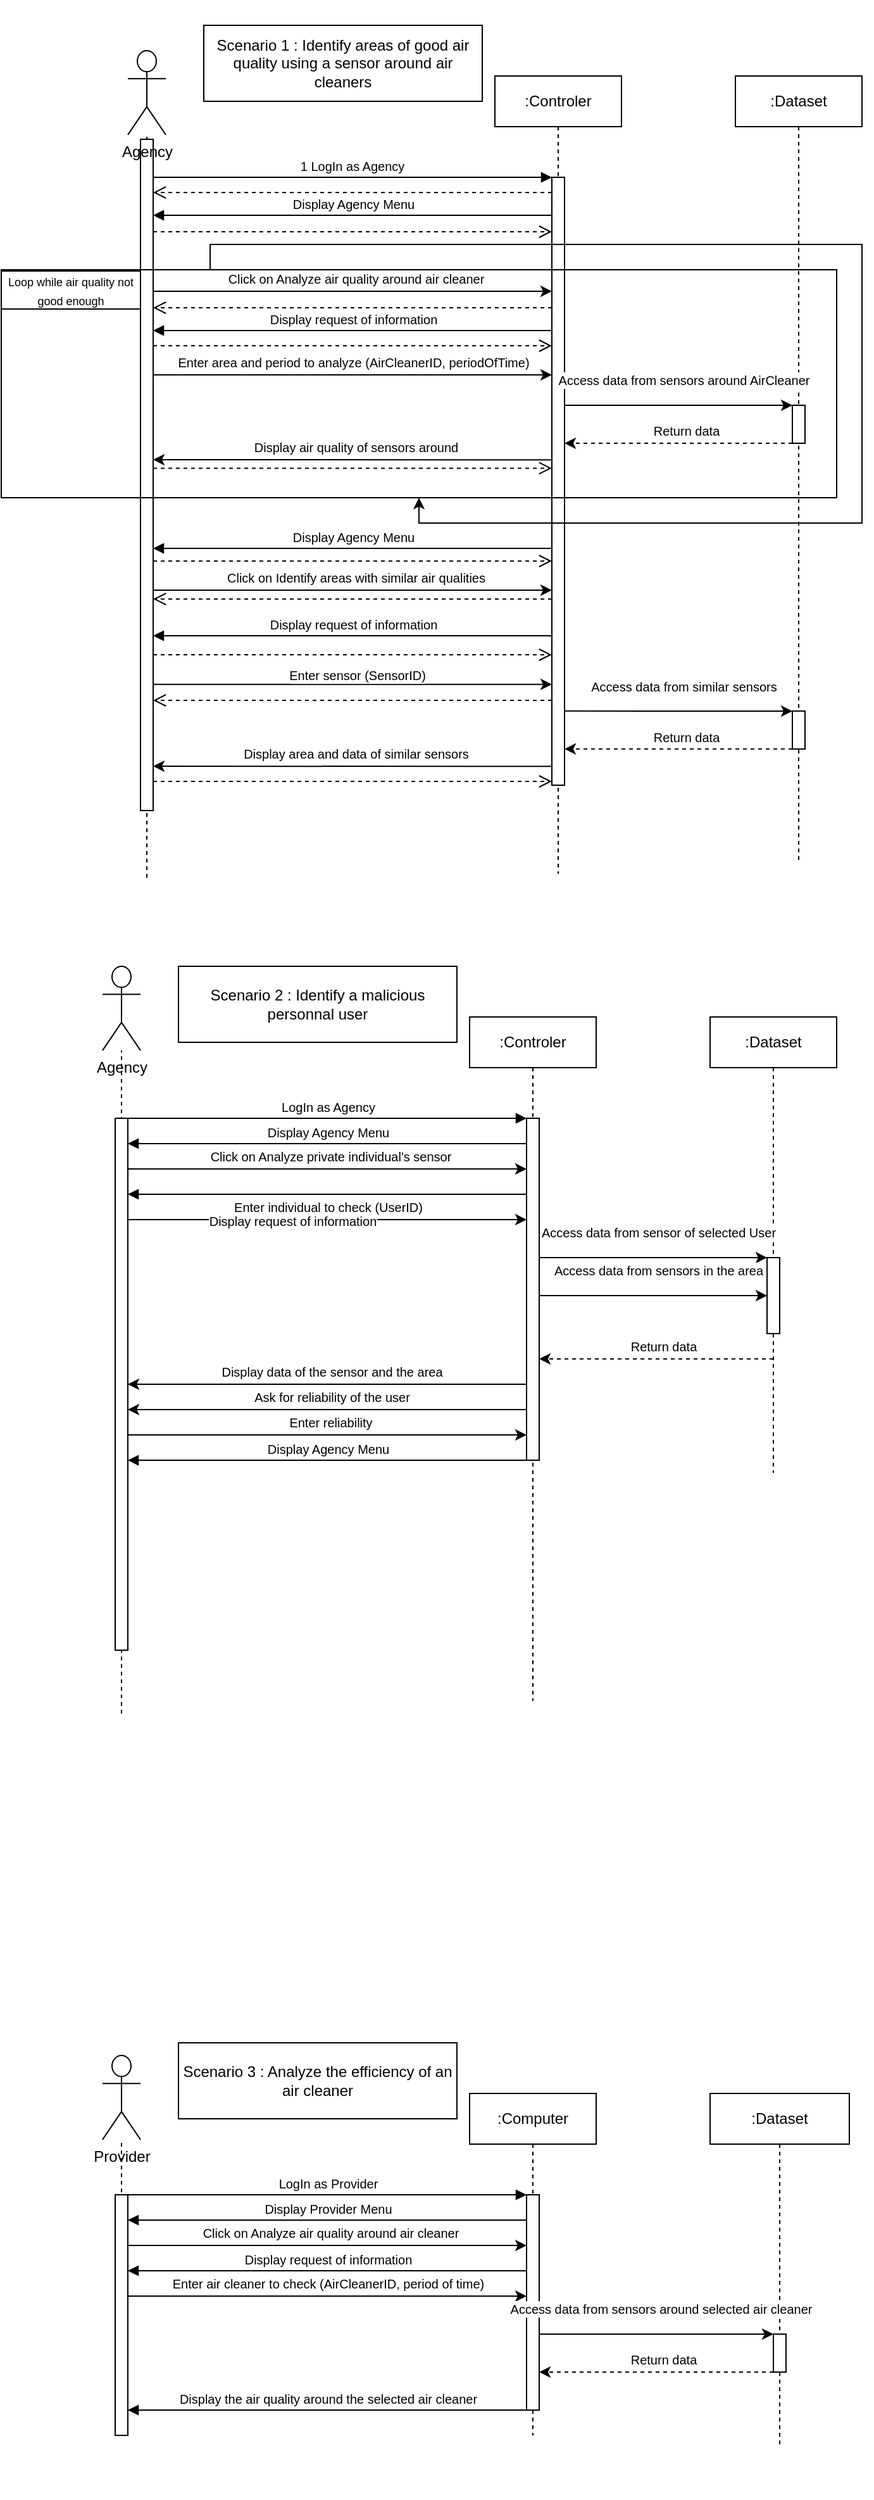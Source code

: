 <mxfile version="24.5.3" type="github">
  <diagram name="Page-1" id="2YBvvXClWsGukQMizWep">
    <mxGraphModel dx="1845" dy="1639" grid="1" gridSize="10" guides="1" tooltips="1" connect="1" arrows="1" fold="1" page="1" pageScale="1" pageWidth="850" pageHeight="1100" math="0" shadow="0">
      <root>
        <mxCell id="0" />
        <mxCell id="1" parent="0" />
        <mxCell id="IGTpVywdScjhedYOJICQ-6" value="" style="endArrow=none;dashed=1;html=1;rounded=0;" parent="1" target="IGTpVywdScjhedYOJICQ-1" edge="1">
          <mxGeometry width="50" height="50" relative="1" as="geometry">
            <mxPoint x="-75" y="670" as="sourcePoint" />
            <mxPoint x="-60" y="100" as="targetPoint" />
          </mxGeometry>
        </mxCell>
        <mxCell id="IGTpVywdScjhedYOJICQ-5" value="" style="group" parent="1" vertex="1" connectable="0">
          <mxGeometry x="-90" y="-23" width="580" height="690" as="geometry" />
        </mxCell>
        <mxCell id="aM9ryv3xv72pqoxQDRHE-2" value="" style="html=1;points=[];perimeter=orthogonalPerimeter;outlineConnect=0;targetShapes=umlLifeline;portConstraint=eastwest;newEdgeStyle={&quot;edgeStyle&quot;:&quot;elbowEdgeStyle&quot;,&quot;elbow&quot;:&quot;vertical&quot;,&quot;curved&quot;:0,&quot;rounded&quot;:0};" parent="IGTpVywdScjhedYOJICQ-5" vertex="1">
          <mxGeometry x="10" y="110" width="10" height="530" as="geometry" />
        </mxCell>
        <mxCell id="aM9ryv3xv72pqoxQDRHE-7" value="&lt;font style=&quot;font-size: 10px;&quot;&gt;1 LogIn as Agency&lt;/font&gt;" style="html=1;verticalAlign=bottom;endArrow=block;edgeStyle=elbowEdgeStyle;elbow=vertical;curved=0;rounded=0;" parent="IGTpVywdScjhedYOJICQ-5" target="aM9ryv3xv72pqoxQDRHE-6" edge="1">
          <mxGeometry x="-0.002" relative="1" as="geometry">
            <mxPoint x="20" y="140" as="sourcePoint" />
            <Array as="points">
              <mxPoint x="250" y="140" />
            </Array>
            <mxPoint as="offset" />
          </mxGeometry>
        </mxCell>
        <mxCell id="IGTpVywdScjhedYOJICQ-1" value="&lt;div&gt;Agency&lt;/div&gt;&lt;div&gt;&lt;br&gt;&lt;/div&gt;" style="shape=umlActor;verticalLabelPosition=bottom;verticalAlign=top;html=1;outlineConnect=0;" parent="IGTpVywdScjhedYOJICQ-5" vertex="1">
          <mxGeometry y="40" width="30" height="66.43" as="geometry" />
        </mxCell>
        <mxCell id="IGTpVywdScjhedYOJICQ-22" value="Scenario 1 : Identify areas of good air quality using a sensor around air cleaners" style="rounded=0;whiteSpace=wrap;html=1;" parent="IGTpVywdScjhedYOJICQ-5" vertex="1">
          <mxGeometry x="60" y="20" width="220" height="60" as="geometry" />
        </mxCell>
        <mxCell id="aM9ryv3xv72pqoxQDRHE-5" value="&lt;div&gt;:Controler&lt;/div&gt;" style="shape=umlLifeline;perimeter=lifelinePerimeter;whiteSpace=wrap;html=1;container=0;dropTarget=0;collapsible=0;recursiveResize=0;outlineConnect=0;portConstraint=eastwest;newEdgeStyle={&quot;edgeStyle&quot;:&quot;elbowEdgeStyle&quot;,&quot;elbow&quot;:&quot;vertical&quot;,&quot;curved&quot;:0,&quot;rounded&quot;:0};" parent="IGTpVywdScjhedYOJICQ-5" vertex="1">
          <mxGeometry x="290" y="60" width="100" height="630" as="geometry" />
        </mxCell>
        <mxCell id="aM9ryv3xv72pqoxQDRHE-6" value="" style="html=1;points=[];perimeter=orthogonalPerimeter;outlineConnect=0;targetShapes=umlLifeline;portConstraint=eastwest;newEdgeStyle={&quot;edgeStyle&quot;:&quot;elbowEdgeStyle&quot;,&quot;elbow&quot;:&quot;vertical&quot;,&quot;curved&quot;:0,&quot;rounded&quot;:0};" parent="aM9ryv3xv72pqoxQDRHE-5" vertex="1">
          <mxGeometry x="45" y="80" width="10" height="480" as="geometry" />
        </mxCell>
        <mxCell id="IGTpVywdScjhedYOJICQ-28" value="&lt;div&gt;:Dataset&lt;/div&gt;" style="shape=umlLifeline;perimeter=lifelinePerimeter;whiteSpace=wrap;html=1;container=0;dropTarget=0;collapsible=0;recursiveResize=0;outlineConnect=0;portConstraint=eastwest;newEdgeStyle={&quot;edgeStyle&quot;:&quot;elbowEdgeStyle&quot;,&quot;elbow&quot;:&quot;vertical&quot;,&quot;curved&quot;:0,&quot;rounded&quot;:0};" parent="IGTpVywdScjhedYOJICQ-5" vertex="1">
          <mxGeometry x="480" y="60" width="100" height="620" as="geometry" />
        </mxCell>
        <mxCell id="aM9ryv3xv72pqoxQDRHE-9" value="&lt;font style=&quot;font-size: 10px;&quot;&gt;Display Agency Menu&lt;/font&gt;" style="html=1;verticalAlign=bottom;endArrow=block;edgeStyle=elbowEdgeStyle;elbow=vertical;curved=0;rounded=0;" parent="IGTpVywdScjhedYOJICQ-5" edge="1">
          <mxGeometry relative="1" as="geometry">
            <mxPoint x="335" y="170" as="sourcePoint" />
            <Array as="points">
              <mxPoint x="130" y="170" />
              <mxPoint x="260" y="190" />
            </Array>
            <mxPoint x="20" y="170" as="targetPoint" />
          </mxGeometry>
        </mxCell>
        <mxCell id="IGTpVywdScjhedYOJICQ-29" value="" style="html=1;points=[];perimeter=orthogonalPerimeter;outlineConnect=0;targetShapes=umlLifeline;portConstraint=eastwest;newEdgeStyle={&quot;edgeStyle&quot;:&quot;elbowEdgeStyle&quot;,&quot;elbow&quot;:&quot;vertical&quot;,&quot;curved&quot;:0,&quot;rounded&quot;:0};" parent="IGTpVywdScjhedYOJICQ-5" vertex="1">
          <mxGeometry x="525" y="320" width="10" height="30" as="geometry" />
        </mxCell>
        <mxCell id="IGTpVywdScjhedYOJICQ-8" style="edgeStyle=elbowEdgeStyle;rounded=0;orthogonalLoop=1;jettySize=auto;html=1;elbow=vertical;curved=0;" parent="IGTpVywdScjhedYOJICQ-5" edge="1">
          <mxGeometry relative="1" as="geometry">
            <mxPoint x="20" y="230.0" as="sourcePoint" />
            <mxPoint x="335" y="230.0" as="targetPoint" />
          </mxGeometry>
        </mxCell>
        <mxCell id="IGTpVywdScjhedYOJICQ-9" value="&lt;font style=&quot;font-size: 10px;&quot;&gt;Click on Analyze air quality around air cleaner&lt;/font&gt;" style="edgeLabel;html=1;align=center;verticalAlign=middle;resizable=0;points=[];" parent="IGTpVywdScjhedYOJICQ-8" vertex="1" connectable="0">
          <mxGeometry x="0.154" y="2" relative="1" as="geometry">
            <mxPoint x="-22" y="-8" as="offset" />
          </mxGeometry>
        </mxCell>
        <mxCell id="IGTpVywdScjhedYOJICQ-14" style="edgeStyle=elbowEdgeStyle;rounded=0;orthogonalLoop=1;jettySize=auto;html=1;elbow=vertical;curved=0;" parent="IGTpVywdScjhedYOJICQ-5" edge="1">
          <mxGeometry relative="1" as="geometry">
            <mxPoint x="335" y="296" as="targetPoint" />
            <Array as="points">
              <mxPoint x="230" y="296" />
              <mxPoint x="180" y="316" />
              <mxPoint x="230" y="296" />
              <mxPoint x="180" y="296" />
            </Array>
            <mxPoint x="20" y="296" as="sourcePoint" />
          </mxGeometry>
        </mxCell>
        <mxCell id="IGTpVywdScjhedYOJICQ-15" value="&lt;font style=&quot;font-size: 10px;&quot;&gt;Enter area and period to analyze (AirCleanerID, periodOfTime)&lt;br&gt;&lt;/font&gt;" style="edgeLabel;html=1;align=center;verticalAlign=middle;resizable=0;points=[];" parent="IGTpVywdScjhedYOJICQ-14" vertex="1" connectable="0">
          <mxGeometry x="0.084" relative="1" as="geometry">
            <mxPoint x="-13" y="-10" as="offset" />
          </mxGeometry>
        </mxCell>
        <mxCell id="IGTpVywdScjhedYOJICQ-18" style="edgeStyle=elbowEdgeStyle;rounded=0;orthogonalLoop=1;jettySize=auto;html=1;elbow=vertical;curved=0;" parent="IGTpVywdScjhedYOJICQ-5" edge="1">
          <mxGeometry relative="1" as="geometry">
            <mxPoint x="335" y="363.103" as="sourcePoint" />
            <mxPoint x="20" y="363.103" as="targetPoint" />
          </mxGeometry>
        </mxCell>
        <mxCell id="IGTpVywdScjhedYOJICQ-19" value="&lt;font style=&quot;font-size: 10px;&quot;&gt;Display air quality of sensors around &lt;/font&gt;" style="edgeLabel;html=1;align=center;verticalAlign=middle;resizable=0;points=[];" parent="IGTpVywdScjhedYOJICQ-18" vertex="1" connectable="0">
          <mxGeometry x="-0.113" y="-2" relative="1" as="geometry">
            <mxPoint x="-15" y="-8" as="offset" />
          </mxGeometry>
        </mxCell>
        <mxCell id="IGTpVywdScjhedYOJICQ-23" style="edgeStyle=elbowEdgeStyle;rounded=0;orthogonalLoop=1;jettySize=auto;html=1;elbow=vertical;curved=0;" parent="IGTpVywdScjhedYOJICQ-5" edge="1">
          <mxGeometry relative="1" as="geometry">
            <mxPoint x="20" y="540.43" as="sourcePoint" />
            <mxPoint x="335" y="540.43" as="targetPoint" />
            <Array as="points">
              <mxPoint x="230" y="540.43" />
              <mxPoint x="210" y="510.43" />
            </Array>
          </mxGeometry>
        </mxCell>
        <mxCell id="IGTpVywdScjhedYOJICQ-37" value="&lt;font style=&quot;font-size: 10px;&quot;&gt;Enter sensor (SensorID)&lt;/font&gt;" style="edgeLabel;html=1;align=center;verticalAlign=middle;resizable=0;points=[];" parent="IGTpVywdScjhedYOJICQ-23" vertex="1" connectable="0">
          <mxGeometry x="0.019" y="1" relative="1" as="geometry">
            <mxPoint y="-7" as="offset" />
          </mxGeometry>
        </mxCell>
        <mxCell id="IGTpVywdScjhedYOJICQ-30" style="edgeStyle=elbowEdgeStyle;rounded=0;orthogonalLoop=1;jettySize=auto;html=1;elbow=vertical;curved=0;" parent="IGTpVywdScjhedYOJICQ-5" edge="1">
          <mxGeometry relative="1" as="geometry">
            <mxPoint x="345.0" y="320" as="sourcePoint" />
            <mxPoint x="525" y="320" as="targetPoint" />
          </mxGeometry>
        </mxCell>
        <mxCell id="IGTpVywdScjhedYOJICQ-31" value="&lt;font style=&quot;font-size: 10px;&quot;&gt;Access data from sensors around AirCleaner&lt;/font&gt;" style="edgeLabel;html=1;align=center;verticalAlign=middle;resizable=0;points=[];" parent="IGTpVywdScjhedYOJICQ-30" vertex="1" connectable="0">
          <mxGeometry x="-0.267" relative="1" as="geometry">
            <mxPoint x="28" y="-20" as="offset" />
          </mxGeometry>
        </mxCell>
        <mxCell id="IGTpVywdScjhedYOJICQ-32" style="edgeStyle=elbowEdgeStyle;rounded=0;orthogonalLoop=1;jettySize=auto;html=1;elbow=vertical;curved=0;dashed=1;" parent="IGTpVywdScjhedYOJICQ-5" edge="1">
          <mxGeometry relative="1" as="geometry">
            <mxPoint x="525" y="349.997" as="sourcePoint" />
            <mxPoint x="345" y="349.997" as="targetPoint" />
          </mxGeometry>
        </mxCell>
        <mxCell id="IGTpVywdScjhedYOJICQ-33" value="&lt;font style=&quot;font-size: 10px;&quot;&gt;Return data&lt;/font&gt;" style="edgeLabel;html=1;align=center;verticalAlign=middle;resizable=0;points=[];" parent="IGTpVywdScjhedYOJICQ-32" vertex="1" connectable="0">
          <mxGeometry x="-0.181" y="2" relative="1" as="geometry">
            <mxPoint x="-11" y="-12" as="offset" />
          </mxGeometry>
        </mxCell>
        <mxCell id="IGTpVywdScjhedYOJICQ-34" value="&lt;font style=&quot;font-size: 10px;&quot;&gt;Display Agency Menu&lt;/font&gt;" style="html=1;verticalAlign=bottom;endArrow=block;edgeStyle=elbowEdgeStyle;elbow=vertical;curved=0;rounded=0;" parent="IGTpVywdScjhedYOJICQ-5" edge="1">
          <mxGeometry relative="1" as="geometry">
            <mxPoint x="335" y="433" as="sourcePoint" />
            <Array as="points">
              <mxPoint x="130" y="433" />
              <mxPoint x="260" y="453" />
            </Array>
            <mxPoint x="20" y="433" as="targetPoint" />
          </mxGeometry>
        </mxCell>
        <mxCell id="IGTpVywdScjhedYOJICQ-35" style="edgeStyle=elbowEdgeStyle;rounded=0;orthogonalLoop=1;jettySize=auto;html=1;elbow=vertical;curved=0;" parent="IGTpVywdScjhedYOJICQ-5" edge="1">
          <mxGeometry relative="1" as="geometry">
            <mxPoint x="20" y="466.0" as="sourcePoint" />
            <mxPoint x="335" y="466.0" as="targetPoint" />
          </mxGeometry>
        </mxCell>
        <mxCell id="IGTpVywdScjhedYOJICQ-36" value="&lt;font style=&quot;font-size: 10px;&quot;&gt;Click on Identify areas with similar air qualities&lt;br&gt;&lt;/font&gt;" style="edgeLabel;html=1;align=center;verticalAlign=middle;resizable=0;points=[];" parent="IGTpVywdScjhedYOJICQ-35" vertex="1" connectable="0">
          <mxGeometry x="0.154" y="2" relative="1" as="geometry">
            <mxPoint x="-22" y="-8" as="offset" />
          </mxGeometry>
        </mxCell>
        <mxCell id="IGTpVywdScjhedYOJICQ-38" value="&lt;font style=&quot;font-size: 10px;&quot;&gt;Display request of information&lt;br&gt;&lt;/font&gt;" style="html=1;verticalAlign=bottom;endArrow=block;edgeStyle=elbowEdgeStyle;elbow=vertical;curved=0;rounded=0;" parent="IGTpVywdScjhedYOJICQ-5" edge="1">
          <mxGeometry relative="1" as="geometry">
            <mxPoint x="335" y="502" as="sourcePoint" />
            <Array as="points">
              <mxPoint x="130" y="502" />
              <mxPoint x="260" y="522" />
            </Array>
            <mxPoint x="20" y="502" as="targetPoint" />
          </mxGeometry>
        </mxCell>
        <mxCell id="IGTpVywdScjhedYOJICQ-39" value="&lt;font style=&quot;font-size: 10px;&quot;&gt;Display request of information&lt;br&gt;&lt;/font&gt;" style="html=1;verticalAlign=bottom;endArrow=block;edgeStyle=elbowEdgeStyle;elbow=vertical;curved=0;rounded=0;" parent="IGTpVywdScjhedYOJICQ-5" edge="1">
          <mxGeometry relative="1" as="geometry">
            <mxPoint x="335" y="261" as="sourcePoint" />
            <Array as="points">
              <mxPoint x="130" y="261" />
              <mxPoint x="260" y="281" />
            </Array>
            <mxPoint x="20" y="261" as="targetPoint" />
          </mxGeometry>
        </mxCell>
        <mxCell id="IGTpVywdScjhedYOJICQ-50" style="edgeStyle=elbowEdgeStyle;rounded=0;orthogonalLoop=1;jettySize=auto;html=1;elbow=vertical;curved=0;" parent="IGTpVywdScjhedYOJICQ-5" edge="1">
          <mxGeometry relative="1" as="geometry">
            <mxPoint x="335" y="605.143" as="sourcePoint" />
            <mxPoint x="20" y="605.143" as="targetPoint" />
          </mxGeometry>
        </mxCell>
        <mxCell id="IGTpVywdScjhedYOJICQ-51" value="&lt;font style=&quot;font-size: 10px;&quot;&gt;Display area and data of similar sensors &lt;/font&gt;" style="edgeLabel;html=1;align=center;verticalAlign=middle;resizable=0;points=[];" parent="IGTpVywdScjhedYOJICQ-50" vertex="1" connectable="0">
          <mxGeometry x="-0.113" y="-2" relative="1" as="geometry">
            <mxPoint x="-15" y="-8" as="offset" />
          </mxGeometry>
        </mxCell>
        <mxCell id="IGTpVywdScjhedYOJICQ-57" value="&lt;font style=&quot;font-size: 9px;&quot;&gt;Loop while air quality not good enough&lt;/font&gt;" style="rounded=0;whiteSpace=wrap;html=1;" parent="IGTpVywdScjhedYOJICQ-5" vertex="1">
          <mxGeometry x="-100" y="214" width="110" height="30" as="geometry" />
        </mxCell>
        <mxCell id="IGTpVywdScjhedYOJICQ-40" value="" style="html=1;points=[];perimeter=orthogonalPerimeter;outlineConnect=0;targetShapes=umlLifeline;portConstraint=eastwest;newEdgeStyle={&quot;edgeStyle&quot;:&quot;elbowEdgeStyle&quot;,&quot;elbow&quot;:&quot;vertical&quot;,&quot;curved&quot;:0,&quot;rounded&quot;:0};" parent="IGTpVywdScjhedYOJICQ-5" vertex="1">
          <mxGeometry x="525" y="561.43" width="10" height="30" as="geometry" />
        </mxCell>
        <mxCell id="IGTpVywdScjhedYOJICQ-45" style="edgeStyle=elbowEdgeStyle;rounded=0;orthogonalLoop=1;jettySize=auto;html=1;elbow=vertical;curved=0;" parent="IGTpVywdScjhedYOJICQ-5" edge="1">
          <mxGeometry relative="1" as="geometry">
            <mxPoint x="345" y="561.433" as="sourcePoint" />
            <mxPoint x="525" y="561.433" as="targetPoint" />
          </mxGeometry>
        </mxCell>
        <mxCell id="IGTpVywdScjhedYOJICQ-46" value="&lt;div&gt;&lt;font style=&quot;font-size: 10px;&quot;&gt;Access data from similar sensors&lt;/font&gt;&lt;/div&gt;" style="edgeLabel;html=1;align=center;verticalAlign=middle;resizable=0;points=[];" parent="IGTpVywdScjhedYOJICQ-45" vertex="1" connectable="0">
          <mxGeometry x="-0.267" relative="1" as="geometry">
            <mxPoint x="28" y="-20" as="offset" />
          </mxGeometry>
        </mxCell>
        <mxCell id="IGTpVywdScjhedYOJICQ-47" style="edgeStyle=elbowEdgeStyle;rounded=0;orthogonalLoop=1;jettySize=auto;html=1;elbow=vertical;curved=0;dashed=1;" parent="IGTpVywdScjhedYOJICQ-5" source="IGTpVywdScjhedYOJICQ-40" edge="1">
          <mxGeometry relative="1" as="geometry">
            <mxPoint x="515" y="591.466" as="sourcePoint" />
            <mxPoint x="345" y="591.43" as="targetPoint" />
            <Array as="points">
              <mxPoint x="400" y="591.43" />
            </Array>
          </mxGeometry>
        </mxCell>
        <mxCell id="IGTpVywdScjhedYOJICQ-48" value="&lt;font style=&quot;font-size: 10px;&quot;&gt;Return data&lt;/font&gt;" style="edgeLabel;html=1;align=center;verticalAlign=middle;resizable=0;points=[];" parent="IGTpVywdScjhedYOJICQ-47" vertex="1" connectable="0">
          <mxGeometry x="-0.181" y="2" relative="1" as="geometry">
            <mxPoint x="-11" y="-12" as="offset" />
          </mxGeometry>
        </mxCell>
        <mxCell id="MR5gXrPEWaGG3n3_YcXf-1" value="" style="html=1;verticalAlign=bottom;endArrow=open;dashed=1;endSize=8;curved=0;rounded=0;" edge="1" parent="IGTpVywdScjhedYOJICQ-5">
          <mxGeometry relative="1" as="geometry">
            <mxPoint x="335" y="152" as="sourcePoint" />
            <mxPoint x="20" y="152" as="targetPoint" />
          </mxGeometry>
        </mxCell>
        <mxCell id="MR5gXrPEWaGG3n3_YcXf-4" value="" style="html=1;verticalAlign=bottom;endArrow=open;dashed=1;endSize=8;curved=0;rounded=0;" edge="1" parent="IGTpVywdScjhedYOJICQ-5">
          <mxGeometry relative="1" as="geometry">
            <mxPoint x="20" y="183" as="sourcePoint" />
            <mxPoint x="335" y="183" as="targetPoint" />
          </mxGeometry>
        </mxCell>
        <mxCell id="MR5gXrPEWaGG3n3_YcXf-10" value="" style="html=1;verticalAlign=bottom;endArrow=open;dashed=1;endSize=8;curved=0;rounded=0;" edge="1" parent="IGTpVywdScjhedYOJICQ-5">
          <mxGeometry relative="1" as="geometry">
            <mxPoint x="335" y="243.0" as="sourcePoint" />
            <mxPoint x="20" y="243.0" as="targetPoint" />
          </mxGeometry>
        </mxCell>
        <mxCell id="MR5gXrPEWaGG3n3_YcXf-11" value="" style="html=1;verticalAlign=bottom;endArrow=open;dashed=1;endSize=8;curved=0;rounded=0;" edge="1" parent="IGTpVywdScjhedYOJICQ-5">
          <mxGeometry relative="1" as="geometry">
            <mxPoint x="20" y="273" as="sourcePoint" />
            <mxPoint x="335" y="273" as="targetPoint" />
          </mxGeometry>
        </mxCell>
        <mxCell id="MR5gXrPEWaGG3n3_YcXf-14" value="" style="html=1;verticalAlign=bottom;endArrow=open;dashed=1;endSize=8;curved=0;rounded=0;" edge="1" parent="IGTpVywdScjhedYOJICQ-5">
          <mxGeometry relative="1" as="geometry">
            <mxPoint x="20" y="443.0" as="sourcePoint" />
            <mxPoint x="335" y="443.0" as="targetPoint" />
          </mxGeometry>
        </mxCell>
        <mxCell id="MR5gXrPEWaGG3n3_YcXf-15" value="" style="html=1;verticalAlign=bottom;endArrow=open;dashed=1;endSize=8;curved=0;rounded=0;" edge="1" parent="IGTpVywdScjhedYOJICQ-5">
          <mxGeometry relative="1" as="geometry">
            <mxPoint x="20" y="517" as="sourcePoint" />
            <mxPoint x="335" y="517" as="targetPoint" />
          </mxGeometry>
        </mxCell>
        <mxCell id="MR5gXrPEWaGG3n3_YcXf-16" value="" style="html=1;verticalAlign=bottom;endArrow=open;dashed=1;endSize=8;curved=0;rounded=0;" edge="1" parent="IGTpVywdScjhedYOJICQ-5">
          <mxGeometry relative="1" as="geometry">
            <mxPoint x="20" y="617" as="sourcePoint" />
            <mxPoint x="335" y="617" as="targetPoint" />
          </mxGeometry>
        </mxCell>
        <mxCell id="MR5gXrPEWaGG3n3_YcXf-17" value="" style="html=1;verticalAlign=bottom;endArrow=open;dashed=1;endSize=8;curved=0;rounded=0;" edge="1" parent="IGTpVywdScjhedYOJICQ-5">
          <mxGeometry relative="1" as="geometry">
            <mxPoint x="335" y="473" as="sourcePoint" />
            <mxPoint x="20" y="473" as="targetPoint" />
          </mxGeometry>
        </mxCell>
        <mxCell id="MR5gXrPEWaGG3n3_YcXf-18" value="" style="html=1;verticalAlign=bottom;endArrow=open;dashed=1;endSize=8;curved=0;rounded=0;" edge="1" parent="IGTpVywdScjhedYOJICQ-5">
          <mxGeometry relative="1" as="geometry">
            <mxPoint x="335" y="553" as="sourcePoint" />
            <mxPoint x="20" y="553" as="targetPoint" />
          </mxGeometry>
        </mxCell>
        <mxCell id="IGTpVywdScjhedYOJICQ-58" value=":Controler" style="shape=umlLifeline;perimeter=lifelinePerimeter;whiteSpace=wrap;html=1;container=0;dropTarget=0;collapsible=0;recursiveResize=0;outlineConnect=0;portConstraint=eastwest;newEdgeStyle={&quot;edgeStyle&quot;:&quot;elbowEdgeStyle&quot;,&quot;elbow&quot;:&quot;vertical&quot;,&quot;curved&quot;:0,&quot;rounded&quot;:0};" parent="1" vertex="1">
          <mxGeometry x="180" y="780" width="100" height="540" as="geometry" />
        </mxCell>
        <mxCell id="IGTpVywdScjhedYOJICQ-59" value="" style="html=1;points=[];perimeter=orthogonalPerimeter;outlineConnect=0;targetShapes=umlLifeline;portConstraint=eastwest;newEdgeStyle={&quot;edgeStyle&quot;:&quot;elbowEdgeStyle&quot;,&quot;elbow&quot;:&quot;vertical&quot;,&quot;curved&quot;:0,&quot;rounded&quot;:0};" parent="IGTpVywdScjhedYOJICQ-58" vertex="1">
          <mxGeometry x="45" y="80" width="10" height="270" as="geometry" />
        </mxCell>
        <mxCell id="IGTpVywdScjhedYOJICQ-60" value="&lt;font style=&quot;font-size: 10px;&quot;&gt;LogIn as Agency&lt;/font&gt;" style="html=1;verticalAlign=bottom;endArrow=block;edgeStyle=elbowEdgeStyle;elbow=vertical;curved=0;rounded=0;" parent="1" source="IGTpVywdScjhedYOJICQ-65" target="IGTpVywdScjhedYOJICQ-59" edge="1">
          <mxGeometry relative="1" as="geometry">
            <mxPoint x="155" y="870" as="sourcePoint" />
            <Array as="points">
              <mxPoint x="140" y="860" />
            </Array>
          </mxGeometry>
        </mxCell>
        <mxCell id="IGTpVywdScjhedYOJICQ-61" value="&lt;font style=&quot;font-size: 10px;&quot;&gt;Display Agency Menu&lt;/font&gt;" style="html=1;verticalAlign=bottom;endArrow=block;edgeStyle=elbowEdgeStyle;elbow=vertical;curved=0;rounded=0;" parent="1" source="IGTpVywdScjhedYOJICQ-59" target="IGTpVywdScjhedYOJICQ-65" edge="1">
          <mxGeometry relative="1" as="geometry">
            <mxPoint x="135" y="900" as="sourcePoint" />
            <Array as="points">
              <mxPoint x="20" y="880" />
              <mxPoint x="150" y="900" />
            </Array>
            <mxPoint x="-80" y="900" as="targetPoint" />
          </mxGeometry>
        </mxCell>
        <mxCell id="IGTpVywdScjhedYOJICQ-62" value="" style="endArrow=none;dashed=1;html=1;rounded=0;" parent="1" target="IGTpVywdScjhedYOJICQ-64" edge="1">
          <mxGeometry width="50" height="50" relative="1" as="geometry">
            <mxPoint x="-95" y="1330" as="sourcePoint" />
            <mxPoint x="-100" y="840" as="targetPoint" />
          </mxGeometry>
        </mxCell>
        <mxCell id="IGTpVywdScjhedYOJICQ-63" value="" style="group" parent="1" vertex="1" connectable="0">
          <mxGeometry x="-110" y="1100" width="540" height="480" as="geometry" />
        </mxCell>
        <mxCell id="IGTpVywdScjhedYOJICQ-65" value="" style="html=1;points=[];perimeter=orthogonalPerimeter;outlineConnect=0;targetShapes=umlLifeline;portConstraint=eastwest;newEdgeStyle={&quot;edgeStyle&quot;:&quot;elbowEdgeStyle&quot;,&quot;elbow&quot;:&quot;vertical&quot;,&quot;curved&quot;:0,&quot;rounded&quot;:0};" parent="IGTpVywdScjhedYOJICQ-63" vertex="1">
          <mxGeometry x="10" y="-240" width="10" height="420" as="geometry" />
        </mxCell>
        <mxCell id="IGTpVywdScjhedYOJICQ-87" value="&lt;font style=&quot;font-size: 10px;&quot;&gt;Display Agency Menu&lt;/font&gt;" style="html=1;verticalAlign=bottom;endArrow=block;edgeStyle=elbowEdgeStyle;elbow=vertical;curved=0;rounded=0;" parent="IGTpVywdScjhedYOJICQ-63" edge="1">
          <mxGeometry relative="1" as="geometry">
            <mxPoint x="335" y="30.04" as="sourcePoint" />
            <Array as="points">
              <mxPoint x="130" y="30.04" />
              <mxPoint x="260" y="50.04" />
            </Array>
            <mxPoint x="20" y="30.04" as="targetPoint" />
          </mxGeometry>
        </mxCell>
        <mxCell id="IGTpVywdScjhedYOJICQ-71" style="edgeStyle=elbowEdgeStyle;rounded=0;orthogonalLoop=1;jettySize=auto;html=1;elbow=vertical;curved=0;" parent="IGTpVywdScjhedYOJICQ-63" edge="1">
          <mxGeometry relative="1" as="geometry">
            <mxPoint x="335" y="-29.957" as="sourcePoint" />
            <mxPoint x="20" y="-29.957" as="targetPoint" />
          </mxGeometry>
        </mxCell>
        <mxCell id="IGTpVywdScjhedYOJICQ-72" value="&lt;font style=&quot;font-size: 10px;&quot;&gt;Display data of the sensor and the area &lt;/font&gt;" style="edgeLabel;html=1;align=center;verticalAlign=middle;resizable=0;points=[];" parent="IGTpVywdScjhedYOJICQ-71" vertex="1" connectable="0">
          <mxGeometry x="-0.113" y="-2" relative="1" as="geometry">
            <mxPoint x="-15" y="-8" as="offset" />
          </mxGeometry>
        </mxCell>
        <mxCell id="IGTpVywdScjhedYOJICQ-95" style="edgeStyle=elbowEdgeStyle;rounded=0;orthogonalLoop=1;jettySize=auto;html=1;elbow=vertical;curved=0;" parent="IGTpVywdScjhedYOJICQ-63" edge="1">
          <mxGeometry relative="1" as="geometry">
            <mxPoint x="335" y="-9.957" as="sourcePoint" />
            <mxPoint x="20" y="-9.957" as="targetPoint" />
          </mxGeometry>
        </mxCell>
        <mxCell id="IGTpVywdScjhedYOJICQ-96" value="&lt;font style=&quot;font-size: 10px;&quot;&gt;Ask for reliability of the user&lt;/font&gt;" style="edgeLabel;html=1;align=center;verticalAlign=middle;resizable=0;points=[];" parent="IGTpVywdScjhedYOJICQ-95" vertex="1" connectable="0">
          <mxGeometry x="-0.113" y="-2" relative="1" as="geometry">
            <mxPoint x="-15" y="-8" as="offset" />
          </mxGeometry>
        </mxCell>
        <mxCell id="IGTpVywdScjhedYOJICQ-97" style="edgeStyle=elbowEdgeStyle;rounded=0;orthogonalLoop=1;jettySize=auto;html=1;elbow=vertical;curved=0;" parent="IGTpVywdScjhedYOJICQ-63" edge="1">
          <mxGeometry relative="1" as="geometry">
            <mxPoint x="20" y="10.04" as="sourcePoint" />
            <mxPoint x="335" y="10.04" as="targetPoint" />
          </mxGeometry>
        </mxCell>
        <mxCell id="IGTpVywdScjhedYOJICQ-98" value="&lt;font style=&quot;font-size: 10px;&quot;&gt;Enter reliability&lt;/font&gt;" style="edgeLabel;html=1;align=center;verticalAlign=middle;resizable=0;points=[];" parent="IGTpVywdScjhedYOJICQ-97" vertex="1" connectable="0">
          <mxGeometry x="0.154" y="2" relative="1" as="geometry">
            <mxPoint x="-22" y="-8" as="offset" />
          </mxGeometry>
        </mxCell>
        <mxCell id="IGTpVywdScjhedYOJICQ-85" style="edgeStyle=elbowEdgeStyle;rounded=0;orthogonalLoop=1;jettySize=auto;html=1;elbow=vertical;curved=0;dashed=1;" parent="IGTpVywdScjhedYOJICQ-63" target="IGTpVywdScjhedYOJICQ-59" edge="1">
          <mxGeometry relative="1" as="geometry">
            <mxPoint x="530" y="-50.003" as="sourcePoint" />
            <mxPoint x="350" y="-50.003" as="targetPoint" />
          </mxGeometry>
        </mxCell>
        <mxCell id="IGTpVywdScjhedYOJICQ-86" value="&lt;font style=&quot;font-size: 10px;&quot;&gt;Return data&lt;/font&gt;" style="edgeLabel;html=1;align=center;verticalAlign=middle;resizable=0;points=[];" parent="IGTpVywdScjhedYOJICQ-85" vertex="1" connectable="0">
          <mxGeometry x="-0.181" y="2" relative="1" as="geometry">
            <mxPoint x="-11" y="-12" as="offset" />
          </mxGeometry>
        </mxCell>
        <mxCell id="IGTpVywdScjhedYOJICQ-67" style="edgeStyle=elbowEdgeStyle;rounded=0;orthogonalLoop=1;jettySize=auto;html=1;elbow=vertical;curved=0;" parent="1" edge="1">
          <mxGeometry relative="1" as="geometry">
            <mxPoint x="-90" y="900.0" as="sourcePoint" />
            <mxPoint x="225" y="900.0" as="targetPoint" />
          </mxGeometry>
        </mxCell>
        <mxCell id="IGTpVywdScjhedYOJICQ-68" value="&lt;font style=&quot;font-size: 10px;&quot;&gt;Click on Analyze private individual&#39;s sensor&lt;br&gt;&lt;/font&gt;" style="edgeLabel;html=1;align=center;verticalAlign=middle;resizable=0;points=[];" parent="IGTpVywdScjhedYOJICQ-67" vertex="1" connectable="0">
          <mxGeometry x="0.154" y="2" relative="1" as="geometry">
            <mxPoint x="-22" y="-8" as="offset" />
          </mxGeometry>
        </mxCell>
        <mxCell id="IGTpVywdScjhedYOJICQ-69" style="edgeStyle=elbowEdgeStyle;rounded=0;orthogonalLoop=1;jettySize=auto;html=1;elbow=vertical;curved=0;" parent="1" source="IGTpVywdScjhedYOJICQ-65" target="IGTpVywdScjhedYOJICQ-59" edge="1">
          <mxGeometry relative="1" as="geometry">
            <mxPoint x="220" y="940" as="targetPoint" />
            <Array as="points">
              <mxPoint x="120" y="940" />
              <mxPoint x="70" y="960" />
              <mxPoint x="120" y="940" />
              <mxPoint x="70" y="940" />
            </Array>
          </mxGeometry>
        </mxCell>
        <mxCell id="IGTpVywdScjhedYOJICQ-70" value="&lt;font style=&quot;font-size: 10px;&quot;&gt;Enter individual to check (UserID)&lt;br&gt;&lt;/font&gt;" style="edgeLabel;html=1;align=center;verticalAlign=middle;resizable=0;points=[];" parent="IGTpVywdScjhedYOJICQ-69" vertex="1" connectable="0">
          <mxGeometry x="0.084" relative="1" as="geometry">
            <mxPoint x="-13" y="-10" as="offset" />
          </mxGeometry>
        </mxCell>
        <mxCell id="IGTpVywdScjhedYOJICQ-76" value="&lt;div&gt;:Dataset&lt;/div&gt;" style="shape=umlLifeline;perimeter=lifelinePerimeter;whiteSpace=wrap;html=1;container=0;dropTarget=0;collapsible=0;recursiveResize=0;outlineConnect=0;portConstraint=eastwest;newEdgeStyle={&quot;edgeStyle&quot;:&quot;elbowEdgeStyle&quot;,&quot;elbow&quot;:&quot;vertical&quot;,&quot;curved&quot;:0,&quot;rounded&quot;:0};size=40;" parent="1" vertex="1">
          <mxGeometry x="370" y="780" width="100" height="360" as="geometry" />
        </mxCell>
        <mxCell id="IGTpVywdScjhedYOJICQ-73" value="Scenario 2 : Identify a malicious personnal user" style="rounded=0;whiteSpace=wrap;html=1;" parent="1" vertex="1">
          <mxGeometry x="-50" y="740" width="220" height="60" as="geometry" />
        </mxCell>
        <mxCell id="IGTpVywdScjhedYOJICQ-83" style="edgeStyle=elbowEdgeStyle;rounded=0;orthogonalLoop=1;jettySize=auto;html=1;elbow=vertical;curved=0;" parent="1" edge="1">
          <mxGeometry relative="1" as="geometry">
            <mxPoint x="235.0" y="970" as="sourcePoint" />
            <mxPoint x="415" y="970" as="targetPoint" />
          </mxGeometry>
        </mxCell>
        <mxCell id="IGTpVywdScjhedYOJICQ-84" value="&lt;font style=&quot;font-size: 10px;&quot;&gt;Access data from sensor of selected User&lt;br&gt;&lt;/font&gt;" style="edgeLabel;html=1;align=center;verticalAlign=middle;resizable=0;points=[];" parent="IGTpVywdScjhedYOJICQ-83" vertex="1" connectable="0">
          <mxGeometry x="-0.267" relative="1" as="geometry">
            <mxPoint x="28" y="-20" as="offset" />
          </mxGeometry>
        </mxCell>
        <mxCell id="IGTpVywdScjhedYOJICQ-91" value="&lt;font style=&quot;font-size: 10px;&quot;&gt;Display request of information&lt;br&gt;&lt;/font&gt;" style="html=1;verticalAlign=bottom;endArrow=block;edgeStyle=elbowEdgeStyle;elbow=vertical;curved=0;rounded=0;" parent="1" edge="1">
          <mxGeometry x="0.175" y="30" relative="1" as="geometry">
            <mxPoint x="225" y="920" as="sourcePoint" />
            <Array as="points">
              <mxPoint x="20" y="920" />
              <mxPoint x="150" y="940" />
            </Array>
            <mxPoint x="-90" y="920" as="targetPoint" />
            <mxPoint as="offset" />
          </mxGeometry>
        </mxCell>
        <mxCell id="IGTpVywdScjhedYOJICQ-146" value="&lt;div&gt;:Computer&lt;/div&gt;" style="shape=umlLifeline;perimeter=lifelinePerimeter;whiteSpace=wrap;html=1;container=0;dropTarget=0;collapsible=0;recursiveResize=0;outlineConnect=0;portConstraint=eastwest;newEdgeStyle={&quot;edgeStyle&quot;:&quot;elbowEdgeStyle&quot;,&quot;elbow&quot;:&quot;vertical&quot;,&quot;curved&quot;:0,&quot;rounded&quot;:0};" parent="1" vertex="1">
          <mxGeometry x="180" y="1630" width="100" height="270" as="geometry" />
        </mxCell>
        <mxCell id="IGTpVywdScjhedYOJICQ-147" value="" style="html=1;points=[];perimeter=orthogonalPerimeter;outlineConnect=0;targetShapes=umlLifeline;portConstraint=eastwest;newEdgeStyle={&quot;edgeStyle&quot;:&quot;elbowEdgeStyle&quot;,&quot;elbow&quot;:&quot;vertical&quot;,&quot;curved&quot;:0,&quot;rounded&quot;:0};" parent="IGTpVywdScjhedYOJICQ-146" vertex="1">
          <mxGeometry x="45" y="80" width="10" height="170" as="geometry" />
        </mxCell>
        <mxCell id="IGTpVywdScjhedYOJICQ-148" value="&lt;font style=&quot;font-size: 10px;&quot;&gt;LogIn as Provider&lt;br&gt;&lt;/font&gt;" style="html=1;verticalAlign=bottom;endArrow=block;edgeStyle=elbowEdgeStyle;elbow=vertical;curved=0;rounded=0;" parent="1" source="IGTpVywdScjhedYOJICQ-153" target="IGTpVywdScjhedYOJICQ-147" edge="1">
          <mxGeometry relative="1" as="geometry">
            <mxPoint x="155" y="1720" as="sourcePoint" />
            <Array as="points">
              <mxPoint x="140" y="1710" />
            </Array>
          </mxGeometry>
        </mxCell>
        <mxCell id="IGTpVywdScjhedYOJICQ-149" value="&lt;font style=&quot;font-size: 10px;&quot;&gt;Display Provider Menu&lt;/font&gt;" style="html=1;verticalAlign=bottom;endArrow=block;edgeStyle=elbowEdgeStyle;elbow=vertical;curved=0;rounded=0;" parent="1" source="IGTpVywdScjhedYOJICQ-147" target="IGTpVywdScjhedYOJICQ-153" edge="1">
          <mxGeometry relative="1" as="geometry">
            <mxPoint x="135" y="1750" as="sourcePoint" />
            <Array as="points">
              <mxPoint x="20" y="1730" />
              <mxPoint x="150" y="1750" />
            </Array>
            <mxPoint x="-80" y="1750" as="targetPoint" />
          </mxGeometry>
        </mxCell>
        <mxCell id="IGTpVywdScjhedYOJICQ-150" value="" style="endArrow=none;dashed=1;html=1;rounded=0;" parent="1" target="IGTpVywdScjhedYOJICQ-152" edge="1">
          <mxGeometry width="50" height="50" relative="1" as="geometry">
            <mxPoint x="-95" y="1900" as="sourcePoint" />
            <mxPoint x="-100" y="1690" as="targetPoint" />
          </mxGeometry>
        </mxCell>
        <mxCell id="IGTpVywdScjhedYOJICQ-151" value="" style="group" parent="1" vertex="1" connectable="0">
          <mxGeometry x="-90" y="1500" width="540" height="450" as="geometry" />
        </mxCell>
        <mxCell id="IGTpVywdScjhedYOJICQ-152" value="&lt;div&gt;Provider&lt;/div&gt;&lt;div&gt;&lt;br&gt;&lt;/div&gt;" style="shape=umlActor;verticalLabelPosition=bottom;verticalAlign=top;html=1;outlineConnect=0;" parent="IGTpVywdScjhedYOJICQ-151" vertex="1">
          <mxGeometry x="-20" y="100" width="30" height="66.43" as="geometry" />
        </mxCell>
        <mxCell id="IGTpVywdScjhedYOJICQ-153" value="" style="html=1;points=[];perimeter=orthogonalPerimeter;outlineConnect=0;targetShapes=umlLifeline;portConstraint=eastwest;newEdgeStyle={&quot;edgeStyle&quot;:&quot;elbowEdgeStyle&quot;,&quot;elbow&quot;:&quot;vertical&quot;,&quot;curved&quot;:0,&quot;rounded&quot;:0};" parent="IGTpVywdScjhedYOJICQ-151" vertex="1">
          <mxGeometry x="-10" y="210" width="10" height="190" as="geometry" />
        </mxCell>
        <mxCell id="UDuQPQC3TmrBoOHrM4zS-1" value="&lt;font style=&quot;font-size: 10px;&quot;&gt;Display the air quality around the selected air cleaner&lt;br&gt;&lt;/font&gt;" style="html=1;verticalAlign=bottom;endArrow=block;edgeStyle=elbowEdgeStyle;elbow=vertical;curved=0;rounded=0;" parent="IGTpVywdScjhedYOJICQ-151" edge="1">
          <mxGeometry relative="1" as="geometry">
            <mxPoint x="315" y="380" as="sourcePoint" />
            <Array as="points">
              <mxPoint x="110" y="380" />
              <mxPoint x="240" y="400" />
            </Array>
            <mxPoint y="380" as="targetPoint" />
          </mxGeometry>
        </mxCell>
        <mxCell id="IGTpVywdScjhedYOJICQ-173" style="edgeStyle=elbowEdgeStyle;rounded=0;orthogonalLoop=1;jettySize=auto;html=1;elbow=vertical;curved=0;" parent="1" edge="1">
          <mxGeometry relative="1" as="geometry">
            <mxPoint x="-90" y="1750.0" as="sourcePoint" />
            <mxPoint x="225" y="1750.0" as="targetPoint" />
          </mxGeometry>
        </mxCell>
        <mxCell id="IGTpVywdScjhedYOJICQ-174" value="&lt;font style=&quot;font-size: 10px;&quot;&gt;Click on Analyze air quality around air cleaner&lt;br&gt;&lt;/font&gt;" style="edgeLabel;html=1;align=center;verticalAlign=middle;resizable=0;points=[];" parent="IGTpVywdScjhedYOJICQ-173" vertex="1" connectable="0">
          <mxGeometry x="0.154" y="2" relative="1" as="geometry">
            <mxPoint x="-22" y="-8" as="offset" />
          </mxGeometry>
        </mxCell>
        <mxCell id="IGTpVywdScjhedYOJICQ-175" style="edgeStyle=elbowEdgeStyle;rounded=0;orthogonalLoop=1;jettySize=auto;html=1;elbow=vertical;curved=0;" parent="1" source="IGTpVywdScjhedYOJICQ-153" target="IGTpVywdScjhedYOJICQ-147" edge="1">
          <mxGeometry relative="1" as="geometry">
            <mxPoint x="220" y="1790" as="targetPoint" />
            <Array as="points">
              <mxPoint x="120" y="1790" />
              <mxPoint x="70" y="1810" />
              <mxPoint x="120" y="1790" />
              <mxPoint x="70" y="1790" />
            </Array>
          </mxGeometry>
        </mxCell>
        <mxCell id="IGTpVywdScjhedYOJICQ-176" value="&lt;font style=&quot;font-size: 10px;&quot;&gt;Enter air cleaner to check (AirCleanerID, period of time)&lt;br&gt;&lt;/font&gt;" style="edgeLabel;html=1;align=center;verticalAlign=middle;resizable=0;points=[];" parent="IGTpVywdScjhedYOJICQ-175" vertex="1" connectable="0">
          <mxGeometry x="0.084" relative="1" as="geometry">
            <mxPoint x="-13" y="-10" as="offset" />
          </mxGeometry>
        </mxCell>
        <mxCell id="IGTpVywdScjhedYOJICQ-177" value="Scenario 3 : Analyze the efficiency of an air cleaner" style="rounded=0;whiteSpace=wrap;html=1;" parent="1" vertex="1">
          <mxGeometry x="-50" y="1590" width="220" height="60" as="geometry" />
        </mxCell>
        <mxCell id="IGTpVywdScjhedYOJICQ-178" value="&lt;div&gt;:Dataset&lt;/div&gt;" style="shape=umlLifeline;perimeter=lifelinePerimeter;whiteSpace=wrap;html=1;container=0;dropTarget=0;collapsible=0;recursiveResize=0;outlineConnect=0;portConstraint=eastwest;newEdgeStyle={&quot;edgeStyle&quot;:&quot;elbowEdgeStyle&quot;,&quot;elbow&quot;:&quot;vertical&quot;,&quot;curved&quot;:0,&quot;rounded&quot;:0};" parent="1" vertex="1">
          <mxGeometry x="370" y="1630" width="110" height="280" as="geometry" />
        </mxCell>
        <mxCell id="IGTpVywdScjhedYOJICQ-179" value="" style="html=1;points=[];perimeter=orthogonalPerimeter;outlineConnect=0;targetShapes=umlLifeline;portConstraint=eastwest;newEdgeStyle={&quot;edgeStyle&quot;:&quot;elbowEdgeStyle&quot;,&quot;elbow&quot;:&quot;vertical&quot;,&quot;curved&quot;:0,&quot;rounded&quot;:0};" parent="IGTpVywdScjhedYOJICQ-178" vertex="1">
          <mxGeometry x="50" y="190" width="10" height="30" as="geometry" />
        </mxCell>
        <mxCell id="IGTpVywdScjhedYOJICQ-180" style="edgeStyle=elbowEdgeStyle;rounded=0;orthogonalLoop=1;jettySize=auto;html=1;elbow=vertical;curved=0;" parent="1" target="IGTpVywdScjhedYOJICQ-179" edge="1">
          <mxGeometry relative="1" as="geometry">
            <mxPoint x="235.0" y="1820" as="sourcePoint" />
            <mxPoint x="415" y="1820" as="targetPoint" />
          </mxGeometry>
        </mxCell>
        <mxCell id="IGTpVywdScjhedYOJICQ-181" value="&lt;font style=&quot;font-size: 10px;&quot;&gt;Access data from sensors around selected air cleaner&lt;br&gt;&lt;/font&gt;" style="edgeLabel;html=1;align=center;verticalAlign=middle;resizable=0;points=[];" parent="IGTpVywdScjhedYOJICQ-180" vertex="1" connectable="0">
          <mxGeometry x="-0.267" relative="1" as="geometry">
            <mxPoint x="28" y="-20" as="offset" />
          </mxGeometry>
        </mxCell>
        <mxCell id="IGTpVywdScjhedYOJICQ-182" style="edgeStyle=elbowEdgeStyle;rounded=0;orthogonalLoop=1;jettySize=auto;html=1;elbow=vertical;curved=0;dashed=1;" parent="1" source="IGTpVywdScjhedYOJICQ-179" edge="1">
          <mxGeometry relative="1" as="geometry">
            <mxPoint x="415" y="1849.997" as="sourcePoint" />
            <mxPoint x="235" y="1849.997" as="targetPoint" />
          </mxGeometry>
        </mxCell>
        <mxCell id="IGTpVywdScjhedYOJICQ-183" value="&lt;font style=&quot;font-size: 10px;&quot;&gt;Return data&lt;/font&gt;" style="edgeLabel;html=1;align=center;verticalAlign=middle;resizable=0;points=[];" parent="IGTpVywdScjhedYOJICQ-182" vertex="1" connectable="0">
          <mxGeometry x="-0.181" y="2" relative="1" as="geometry">
            <mxPoint x="-11" y="-12" as="offset" />
          </mxGeometry>
        </mxCell>
        <mxCell id="IGTpVywdScjhedYOJICQ-184" value="&lt;font style=&quot;font-size: 10px;&quot;&gt;Display request of information&lt;br&gt;&lt;/font&gt;" style="html=1;verticalAlign=bottom;endArrow=block;edgeStyle=elbowEdgeStyle;elbow=vertical;curved=0;rounded=0;" parent="1" edge="1">
          <mxGeometry relative="1" as="geometry">
            <mxPoint x="225" y="1770" as="sourcePoint" />
            <Array as="points">
              <mxPoint x="20" y="1770" />
              <mxPoint x="150" y="1790" />
            </Array>
            <mxPoint x="-90" y="1770" as="targetPoint" />
          </mxGeometry>
        </mxCell>
        <mxCell id="IGTpVywdScjhedYOJICQ-77" value="" style="html=1;points=[];perimeter=orthogonalPerimeter;outlineConnect=0;targetShapes=umlLifeline;portConstraint=eastwest;newEdgeStyle={&quot;edgeStyle&quot;:&quot;elbowEdgeStyle&quot;,&quot;elbow&quot;:&quot;vertical&quot;,&quot;curved&quot;:0,&quot;rounded&quot;:0};" parent="1" vertex="1">
          <mxGeometry x="415" y="970" width="10" height="60" as="geometry" />
        </mxCell>
        <mxCell id="IGTpVywdScjhedYOJICQ-79" style="edgeStyle=elbowEdgeStyle;rounded=0;orthogonalLoop=1;jettySize=auto;html=1;elbow=vertical;curved=0;" parent="1" source="IGTpVywdScjhedYOJICQ-59" target="IGTpVywdScjhedYOJICQ-77" edge="1">
          <mxGeometry relative="1" as="geometry">
            <mxPoint x="250" y="1020" as="sourcePoint" />
            <mxPoint x="410" y="1000.043" as="targetPoint" />
            <Array as="points">
              <mxPoint x="240" y="1000" />
            </Array>
          </mxGeometry>
        </mxCell>
        <mxCell id="IGTpVywdScjhedYOJICQ-80" value="&lt;div&gt;&lt;font style=&quot;font-size: 10px;&quot;&gt;Access data from sensors in the area&lt;br&gt;&lt;/font&gt;&lt;/div&gt;" style="edgeLabel;html=1;align=center;verticalAlign=middle;resizable=0;points=[];" parent="IGTpVywdScjhedYOJICQ-79" vertex="1" connectable="0">
          <mxGeometry x="-0.267" relative="1" as="geometry">
            <mxPoint x="28" y="-20" as="offset" />
          </mxGeometry>
        </mxCell>
        <mxCell id="IGTpVywdScjhedYOJICQ-55" value="" style="rounded=0;whiteSpace=wrap;html=1;fillColor=none;" parent="1" vertex="1">
          <mxGeometry x="-190" y="190" width="660" height="180" as="geometry" />
        </mxCell>
        <mxCell id="MR5gXrPEWaGG3n3_YcXf-3" style="edgeStyle=orthogonalEdgeStyle;rounded=0;orthogonalLoop=1;jettySize=auto;html=1;exitX=0.25;exitY=0;exitDx=0;exitDy=0;" edge="1" parent="1" source="IGTpVywdScjhedYOJICQ-55" target="IGTpVywdScjhedYOJICQ-55">
          <mxGeometry relative="1" as="geometry" />
        </mxCell>
        <mxCell id="MR5gXrPEWaGG3n3_YcXf-13" value="" style="html=1;verticalAlign=bottom;endArrow=open;dashed=1;endSize=8;curved=0;rounded=0;" edge="1" parent="1">
          <mxGeometry relative="1" as="geometry">
            <mxPoint x="-70" y="346.71" as="sourcePoint" />
            <mxPoint x="245" y="346.71" as="targetPoint" />
          </mxGeometry>
        </mxCell>
        <mxCell id="IGTpVywdScjhedYOJICQ-64" value="&lt;div&gt;Agency&lt;/div&gt;&lt;div&gt;&lt;br&gt;&lt;/div&gt;" style="shape=umlActor;verticalLabelPosition=bottom;verticalAlign=top;html=1;outlineConnect=0;" parent="1" vertex="1">
          <mxGeometry x="-110" y="740" width="30" height="66.43" as="geometry" />
        </mxCell>
      </root>
    </mxGraphModel>
  </diagram>
</mxfile>
